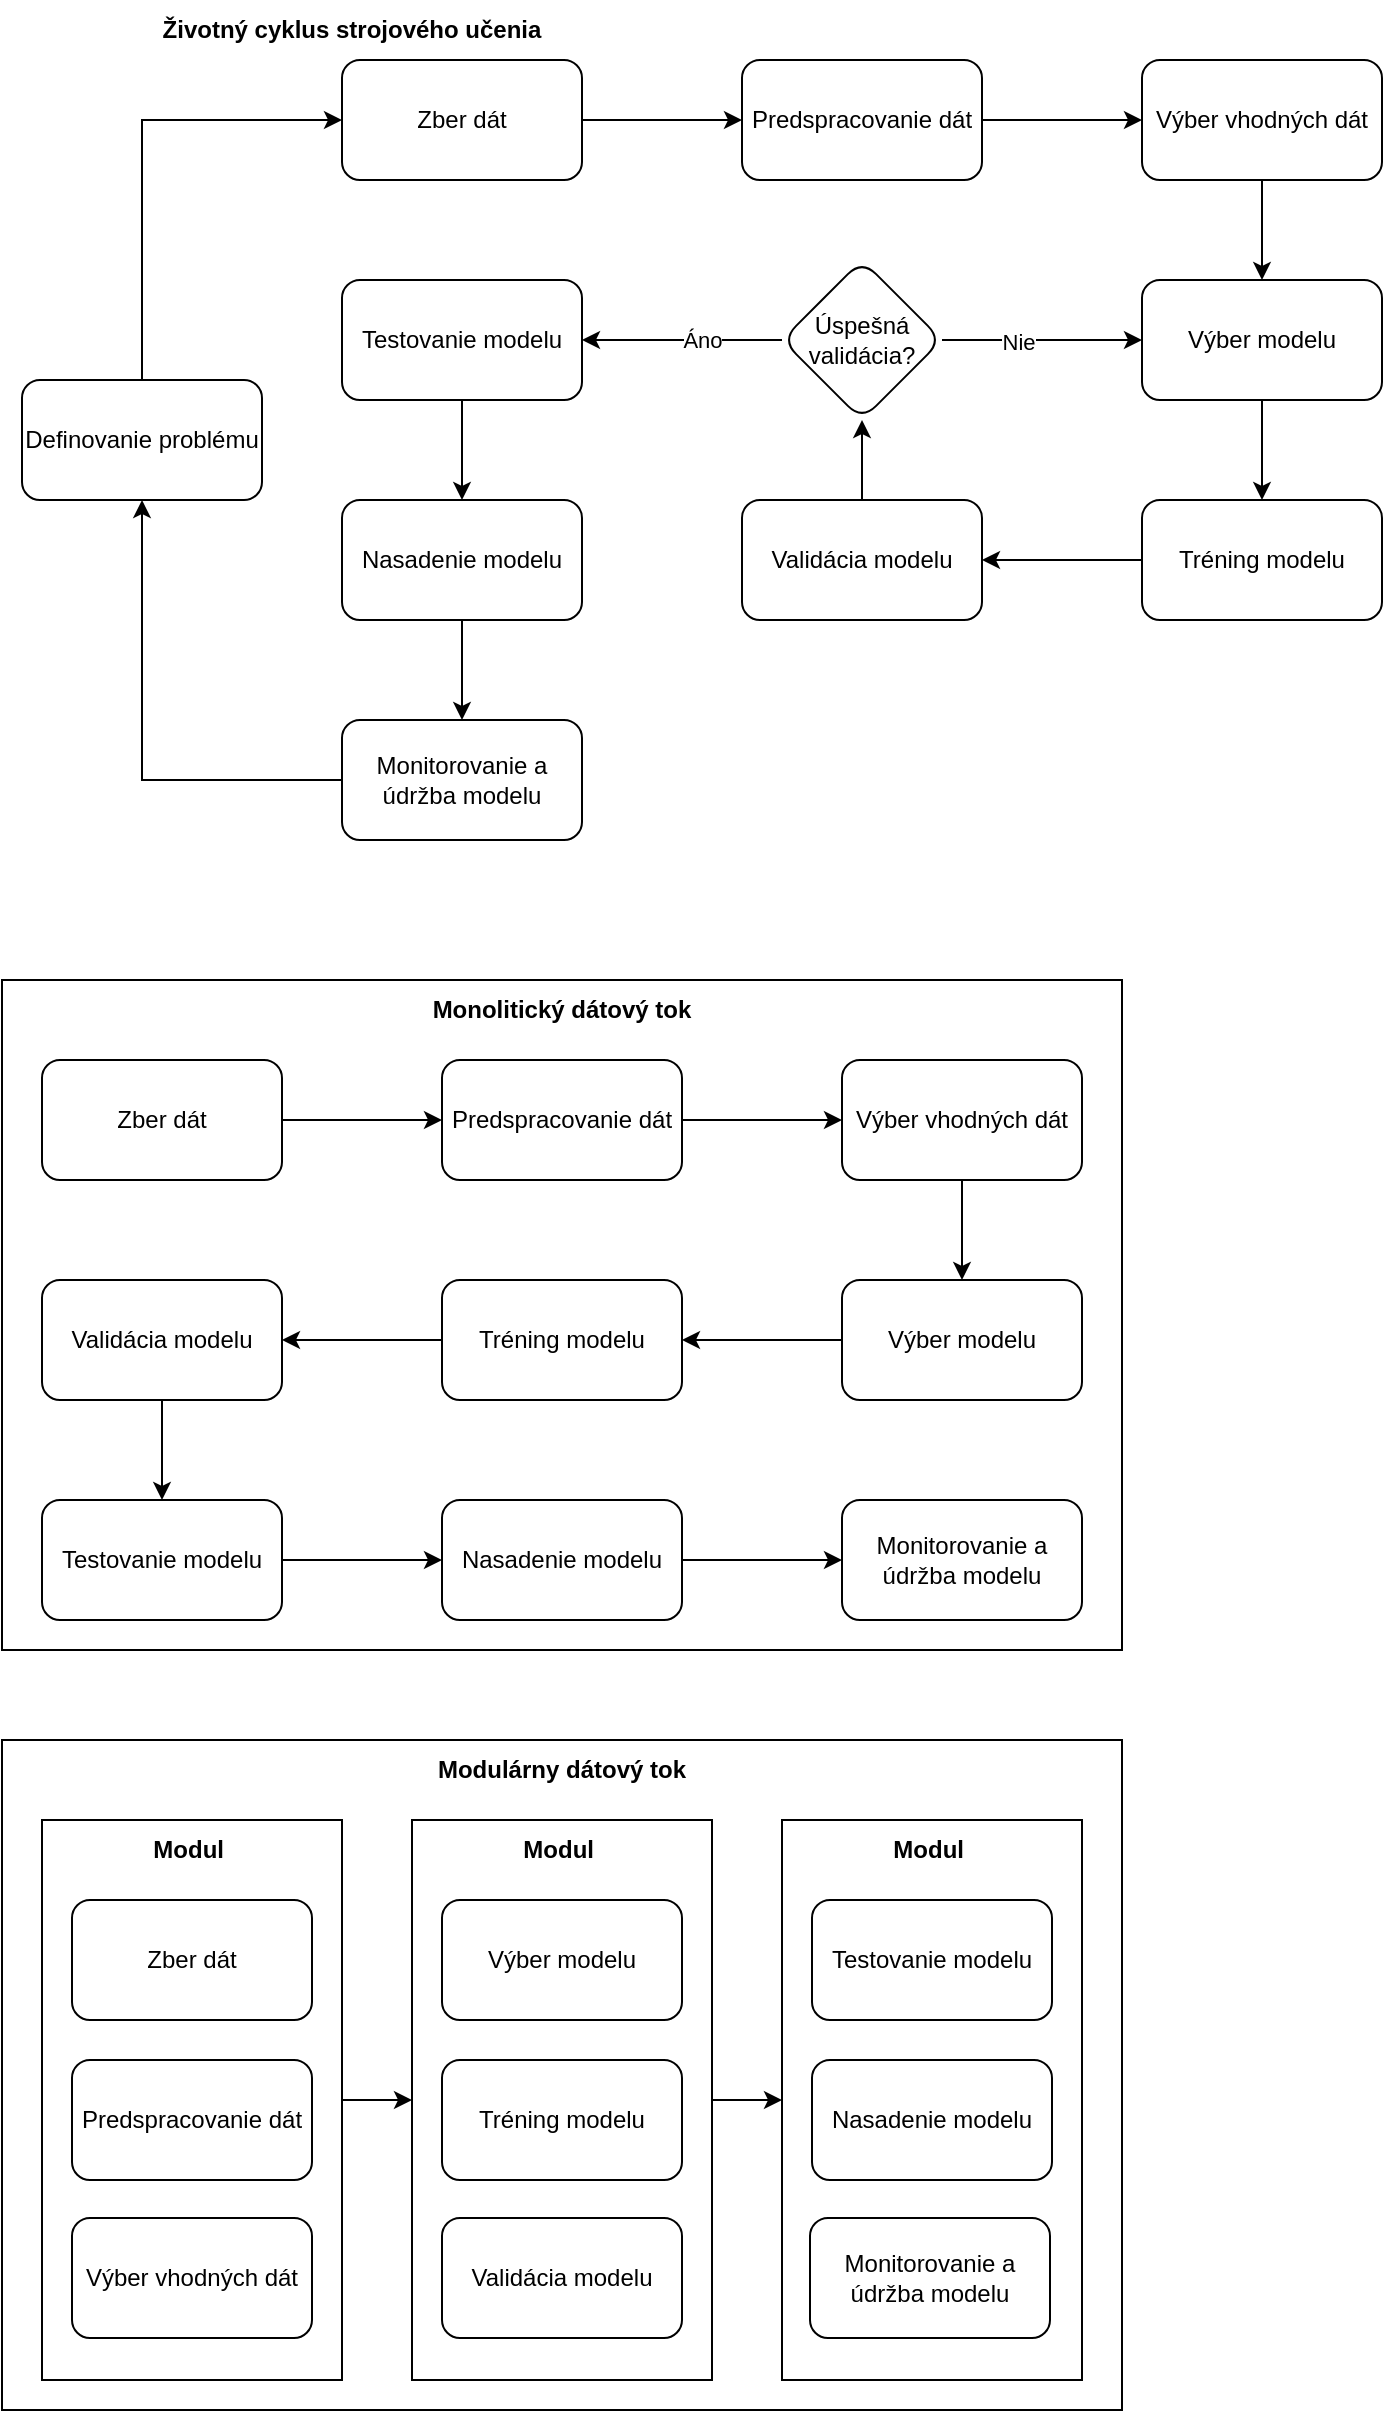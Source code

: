 <mxfile version="24.7.17">
  <diagram name="Page-1" id="I-PgFHBz6PznP9GqyPgE">
    <mxGraphModel dx="1149" dy="504" grid="1" gridSize="10" guides="1" tooltips="1" connect="1" arrows="1" fold="1" page="1" pageScale="1" pageWidth="827" pageHeight="1169" math="0" shadow="0">
      <root>
        <mxCell id="0" />
        <mxCell id="1" parent="0" />
        <mxCell id="hrvyv0_NGvWya8zJMgxE-47" value="" style="rounded=0;whiteSpace=wrap;html=1;" vertex="1" parent="1">
          <mxGeometry x="10" y="490" width="560" height="335" as="geometry" />
        </mxCell>
        <mxCell id="hrvyv0_NGvWya8zJMgxE-1" value="" style="edgeStyle=orthogonalEdgeStyle;rounded=0;orthogonalLoop=1;jettySize=auto;html=1;" edge="1" parent="1" source="hrvyv0_NGvWya8zJMgxE-2" target="hrvyv0_NGvWya8zJMgxE-4">
          <mxGeometry relative="1" as="geometry" />
        </mxCell>
        <mxCell id="hrvyv0_NGvWya8zJMgxE-2" value="Zber dát" style="rounded=1;whiteSpace=wrap;html=1;" vertex="1" parent="1">
          <mxGeometry x="180" y="30" width="120" height="60" as="geometry" />
        </mxCell>
        <mxCell id="hrvyv0_NGvWya8zJMgxE-3" value="" style="edgeStyle=orthogonalEdgeStyle;rounded=0;orthogonalLoop=1;jettySize=auto;html=1;" edge="1" parent="1" source="hrvyv0_NGvWya8zJMgxE-4" target="hrvyv0_NGvWya8zJMgxE-6">
          <mxGeometry relative="1" as="geometry" />
        </mxCell>
        <mxCell id="hrvyv0_NGvWya8zJMgxE-4" value="Predspracovanie dát" style="whiteSpace=wrap;html=1;rounded=1;" vertex="1" parent="1">
          <mxGeometry x="380" y="30" width="120" height="60" as="geometry" />
        </mxCell>
        <mxCell id="hrvyv0_NGvWya8zJMgxE-5" value="" style="edgeStyle=orthogonalEdgeStyle;rounded=0;orthogonalLoop=1;jettySize=auto;html=1;" edge="1" parent="1" source="hrvyv0_NGvWya8zJMgxE-6" target="hrvyv0_NGvWya8zJMgxE-8">
          <mxGeometry relative="1" as="geometry" />
        </mxCell>
        <mxCell id="hrvyv0_NGvWya8zJMgxE-6" value="Výber vhodných dát" style="whiteSpace=wrap;html=1;rounded=1;" vertex="1" parent="1">
          <mxGeometry x="580" y="30" width="120" height="60" as="geometry" />
        </mxCell>
        <mxCell id="hrvyv0_NGvWya8zJMgxE-7" value="" style="edgeStyle=orthogonalEdgeStyle;rounded=0;orthogonalLoop=1;jettySize=auto;html=1;" edge="1" parent="1" source="hrvyv0_NGvWya8zJMgxE-8" target="hrvyv0_NGvWya8zJMgxE-10">
          <mxGeometry relative="1" as="geometry" />
        </mxCell>
        <mxCell id="hrvyv0_NGvWya8zJMgxE-8" value="Výber modelu" style="whiteSpace=wrap;html=1;rounded=1;" vertex="1" parent="1">
          <mxGeometry x="580" y="140" width="120" height="60" as="geometry" />
        </mxCell>
        <mxCell id="hrvyv0_NGvWya8zJMgxE-9" value="" style="edgeStyle=orthogonalEdgeStyle;rounded=0;orthogonalLoop=1;jettySize=auto;html=1;" edge="1" parent="1" source="hrvyv0_NGvWya8zJMgxE-10" target="hrvyv0_NGvWya8zJMgxE-12">
          <mxGeometry relative="1" as="geometry" />
        </mxCell>
        <mxCell id="hrvyv0_NGvWya8zJMgxE-10" value="Tréning modelu" style="whiteSpace=wrap;html=1;rounded=1;" vertex="1" parent="1">
          <mxGeometry x="580" y="250" width="120" height="60" as="geometry" />
        </mxCell>
        <mxCell id="hrvyv0_NGvWya8zJMgxE-11" value="" style="edgeStyle=orthogonalEdgeStyle;rounded=0;orthogonalLoop=1;jettySize=auto;html=1;" edge="1" parent="1" source="hrvyv0_NGvWya8zJMgxE-12" target="hrvyv0_NGvWya8zJMgxE-17">
          <mxGeometry relative="1" as="geometry" />
        </mxCell>
        <mxCell id="hrvyv0_NGvWya8zJMgxE-12" value="Validácia modelu" style="whiteSpace=wrap;html=1;rounded=1;" vertex="1" parent="1">
          <mxGeometry x="380" y="250" width="120" height="60" as="geometry" />
        </mxCell>
        <mxCell id="hrvyv0_NGvWya8zJMgxE-13" value="" style="edgeStyle=orthogonalEdgeStyle;rounded=0;orthogonalLoop=1;jettySize=auto;html=1;" edge="1" parent="1" source="hrvyv0_NGvWya8zJMgxE-17" target="hrvyv0_NGvWya8zJMgxE-19">
          <mxGeometry relative="1" as="geometry" />
        </mxCell>
        <mxCell id="hrvyv0_NGvWya8zJMgxE-14" value="Áno" style="edgeLabel;html=1;align=center;verticalAlign=middle;resizable=0;points=[];" vertex="1" connectable="0" parent="hrvyv0_NGvWya8zJMgxE-13">
          <mxGeometry x="-0.2" relative="1" as="geometry">
            <mxPoint as="offset" />
          </mxGeometry>
        </mxCell>
        <mxCell id="hrvyv0_NGvWya8zJMgxE-15" style="edgeStyle=orthogonalEdgeStyle;rounded=0;orthogonalLoop=1;jettySize=auto;html=1;exitX=1;exitY=0.5;exitDx=0;exitDy=0;entryX=0;entryY=0.5;entryDx=0;entryDy=0;" edge="1" parent="1" source="hrvyv0_NGvWya8zJMgxE-17" target="hrvyv0_NGvWya8zJMgxE-8">
          <mxGeometry relative="1" as="geometry" />
        </mxCell>
        <mxCell id="hrvyv0_NGvWya8zJMgxE-16" value="Nie" style="edgeLabel;html=1;align=center;verticalAlign=middle;resizable=0;points=[];" vertex="1" connectable="0" parent="hrvyv0_NGvWya8zJMgxE-15">
          <mxGeometry x="-0.24" y="-1" relative="1" as="geometry">
            <mxPoint as="offset" />
          </mxGeometry>
        </mxCell>
        <mxCell id="hrvyv0_NGvWya8zJMgxE-17" value="Úspešná validácia?" style="rhombus;whiteSpace=wrap;html=1;rounded=1;" vertex="1" parent="1">
          <mxGeometry x="400" y="130" width="80" height="80" as="geometry" />
        </mxCell>
        <mxCell id="hrvyv0_NGvWya8zJMgxE-18" value="" style="edgeStyle=orthogonalEdgeStyle;rounded=0;orthogonalLoop=1;jettySize=auto;html=1;" edge="1" parent="1" source="hrvyv0_NGvWya8zJMgxE-19" target="hrvyv0_NGvWya8zJMgxE-21">
          <mxGeometry relative="1" as="geometry" />
        </mxCell>
        <mxCell id="hrvyv0_NGvWya8zJMgxE-19" value="Testovanie modelu" style="whiteSpace=wrap;html=1;rounded=1;" vertex="1" parent="1">
          <mxGeometry x="180" y="140" width="120" height="60" as="geometry" />
        </mxCell>
        <mxCell id="hrvyv0_NGvWya8zJMgxE-20" value="" style="edgeStyle=orthogonalEdgeStyle;rounded=0;orthogonalLoop=1;jettySize=auto;html=1;" edge="1" parent="1" source="hrvyv0_NGvWya8zJMgxE-21" target="hrvyv0_NGvWya8zJMgxE-22">
          <mxGeometry relative="1" as="geometry" />
        </mxCell>
        <mxCell id="hrvyv0_NGvWya8zJMgxE-21" value="Nasadenie modelu" style="whiteSpace=wrap;html=1;rounded=1;" vertex="1" parent="1">
          <mxGeometry x="180" y="250" width="120" height="60" as="geometry" />
        </mxCell>
        <mxCell id="hrvyv0_NGvWya8zJMgxE-49" style="edgeStyle=orthogonalEdgeStyle;rounded=0;orthogonalLoop=1;jettySize=auto;html=1;exitX=0;exitY=0.5;exitDx=0;exitDy=0;" edge="1" parent="1" source="hrvyv0_NGvWya8zJMgxE-22" target="hrvyv0_NGvWya8zJMgxE-48">
          <mxGeometry relative="1" as="geometry" />
        </mxCell>
        <mxCell id="hrvyv0_NGvWya8zJMgxE-22" value="Monitorovanie a údržba modelu" style="whiteSpace=wrap;html=1;rounded=1;" vertex="1" parent="1">
          <mxGeometry x="180" y="360" width="120" height="60" as="geometry" />
        </mxCell>
        <mxCell id="hrvyv0_NGvWya8zJMgxE-23" value="" style="edgeStyle=orthogonalEdgeStyle;rounded=0;orthogonalLoop=1;jettySize=auto;html=1;" edge="1" parent="1" source="hrvyv0_NGvWya8zJMgxE-24" target="hrvyv0_NGvWya8zJMgxE-26">
          <mxGeometry relative="1" as="geometry" />
        </mxCell>
        <mxCell id="hrvyv0_NGvWya8zJMgxE-24" value="Zber dát" style="rounded=1;whiteSpace=wrap;html=1;" vertex="1" parent="1">
          <mxGeometry x="30" y="530" width="120" height="60" as="geometry" />
        </mxCell>
        <mxCell id="hrvyv0_NGvWya8zJMgxE-25" value="" style="edgeStyle=orthogonalEdgeStyle;rounded=0;orthogonalLoop=1;jettySize=auto;html=1;" edge="1" parent="1" source="hrvyv0_NGvWya8zJMgxE-26" target="hrvyv0_NGvWya8zJMgxE-28">
          <mxGeometry relative="1" as="geometry" />
        </mxCell>
        <mxCell id="hrvyv0_NGvWya8zJMgxE-26" value="Predspracovanie dát" style="whiteSpace=wrap;html=1;rounded=1;" vertex="1" parent="1">
          <mxGeometry x="230" y="530" width="120" height="60" as="geometry" />
        </mxCell>
        <mxCell id="hrvyv0_NGvWya8zJMgxE-27" value="" style="edgeStyle=orthogonalEdgeStyle;rounded=0;orthogonalLoop=1;jettySize=auto;html=1;" edge="1" parent="1" source="hrvyv0_NGvWya8zJMgxE-28" target="hrvyv0_NGvWya8zJMgxE-30">
          <mxGeometry relative="1" as="geometry" />
        </mxCell>
        <mxCell id="hrvyv0_NGvWya8zJMgxE-28" value="Výber vhodných dát" style="whiteSpace=wrap;html=1;rounded=1;" vertex="1" parent="1">
          <mxGeometry x="430" y="530" width="120" height="60" as="geometry" />
        </mxCell>
        <mxCell id="hrvyv0_NGvWya8zJMgxE-29" value="" style="edgeStyle=orthogonalEdgeStyle;rounded=0;orthogonalLoop=1;jettySize=auto;html=1;" edge="1" parent="1" source="hrvyv0_NGvWya8zJMgxE-30" target="hrvyv0_NGvWya8zJMgxE-32">
          <mxGeometry relative="1" as="geometry" />
        </mxCell>
        <mxCell id="hrvyv0_NGvWya8zJMgxE-30" value="Výber modelu" style="whiteSpace=wrap;html=1;rounded=1;" vertex="1" parent="1">
          <mxGeometry x="430" y="640" width="120" height="60" as="geometry" />
        </mxCell>
        <mxCell id="hrvyv0_NGvWya8zJMgxE-31" value="" style="edgeStyle=orthogonalEdgeStyle;rounded=0;orthogonalLoop=1;jettySize=auto;html=1;" edge="1" parent="1" source="hrvyv0_NGvWya8zJMgxE-32" target="hrvyv0_NGvWya8zJMgxE-34">
          <mxGeometry relative="1" as="geometry" />
        </mxCell>
        <mxCell id="hrvyv0_NGvWya8zJMgxE-32" value="Tréning modelu" style="whiteSpace=wrap;html=1;rounded=1;" vertex="1" parent="1">
          <mxGeometry x="230" y="640" width="120" height="60" as="geometry" />
        </mxCell>
        <mxCell id="hrvyv0_NGvWya8zJMgxE-45" style="edgeStyle=orthogonalEdgeStyle;rounded=0;orthogonalLoop=1;jettySize=auto;html=1;exitX=0.5;exitY=1;exitDx=0;exitDy=0;" edge="1" parent="1" source="hrvyv0_NGvWya8zJMgxE-34" target="hrvyv0_NGvWya8zJMgxE-41">
          <mxGeometry relative="1" as="geometry" />
        </mxCell>
        <mxCell id="hrvyv0_NGvWya8zJMgxE-34" value="Validácia modelu" style="whiteSpace=wrap;html=1;rounded=1;" vertex="1" parent="1">
          <mxGeometry x="30" y="640" width="120" height="60" as="geometry" />
        </mxCell>
        <mxCell id="hrvyv0_NGvWya8zJMgxE-40" value="" style="edgeStyle=orthogonalEdgeStyle;rounded=0;orthogonalLoop=1;jettySize=auto;html=1;" edge="1" parent="1" source="hrvyv0_NGvWya8zJMgxE-41" target="hrvyv0_NGvWya8zJMgxE-43">
          <mxGeometry relative="1" as="geometry" />
        </mxCell>
        <mxCell id="hrvyv0_NGvWya8zJMgxE-41" value="Testovanie modelu" style="whiteSpace=wrap;html=1;rounded=1;" vertex="1" parent="1">
          <mxGeometry x="30" y="750" width="120" height="60" as="geometry" />
        </mxCell>
        <mxCell id="hrvyv0_NGvWya8zJMgxE-42" value="" style="edgeStyle=orthogonalEdgeStyle;rounded=0;orthogonalLoop=1;jettySize=auto;html=1;" edge="1" parent="1" source="hrvyv0_NGvWya8zJMgxE-43" target="hrvyv0_NGvWya8zJMgxE-44">
          <mxGeometry relative="1" as="geometry" />
        </mxCell>
        <mxCell id="hrvyv0_NGvWya8zJMgxE-43" value="Nasadenie modelu" style="whiteSpace=wrap;html=1;rounded=1;" vertex="1" parent="1">
          <mxGeometry x="230" y="750" width="120" height="60" as="geometry" />
        </mxCell>
        <mxCell id="hrvyv0_NGvWya8zJMgxE-44" value="Monitorovanie a údržba modelu" style="whiteSpace=wrap;html=1;rounded=1;" vertex="1" parent="1">
          <mxGeometry x="430" y="750" width="120" height="60" as="geometry" />
        </mxCell>
        <mxCell id="hrvyv0_NGvWya8zJMgxE-50" style="edgeStyle=orthogonalEdgeStyle;rounded=0;orthogonalLoop=1;jettySize=auto;html=1;exitX=0.5;exitY=0;exitDx=0;exitDy=0;entryX=0;entryY=0.5;entryDx=0;entryDy=0;" edge="1" parent="1" source="hrvyv0_NGvWya8zJMgxE-48" target="hrvyv0_NGvWya8zJMgxE-2">
          <mxGeometry relative="1" as="geometry" />
        </mxCell>
        <mxCell id="hrvyv0_NGvWya8zJMgxE-48" value="Definovanie problému" style="whiteSpace=wrap;html=1;rounded=1;" vertex="1" parent="1">
          <mxGeometry x="20" y="190" width="120" height="60" as="geometry" />
        </mxCell>
        <mxCell id="hrvyv0_NGvWya8zJMgxE-52" value="&lt;b&gt;Monolitický dátový tok&lt;/b&gt;" style="text;html=1;align=center;verticalAlign=middle;whiteSpace=wrap;rounded=0;" vertex="1" parent="1">
          <mxGeometry x="220" y="490" width="140" height="30" as="geometry" />
        </mxCell>
        <mxCell id="hrvyv0_NGvWya8zJMgxE-53" value="&lt;b&gt;Životný cyklus strojového učenia&lt;/b&gt;" style="text;html=1;align=center;verticalAlign=middle;whiteSpace=wrap;rounded=0;" vertex="1" parent="1">
          <mxGeometry x="80" width="210" height="30" as="geometry" />
        </mxCell>
        <mxCell id="hrvyv0_NGvWya8zJMgxE-54" value="" style="rounded=0;whiteSpace=wrap;html=1;" vertex="1" parent="1">
          <mxGeometry x="10" y="870" width="560" height="335" as="geometry" />
        </mxCell>
        <mxCell id="hrvyv0_NGvWya8zJMgxE-55" value="&lt;b&gt;Modulárny dátový tok&lt;/b&gt;" style="text;html=1;align=center;verticalAlign=middle;whiteSpace=wrap;rounded=0;" vertex="1" parent="1">
          <mxGeometry x="220" y="870" width="140" height="30" as="geometry" />
        </mxCell>
        <mxCell id="hrvyv0_NGvWya8zJMgxE-74" style="edgeStyle=orthogonalEdgeStyle;rounded=0;orthogonalLoop=1;jettySize=auto;html=1;exitX=1;exitY=0.5;exitDx=0;exitDy=0;entryX=0;entryY=0.5;entryDx=0;entryDy=0;" edge="1" parent="1" source="hrvyv0_NGvWya8zJMgxE-56" target="hrvyv0_NGvWya8zJMgxE-57">
          <mxGeometry relative="1" as="geometry" />
        </mxCell>
        <mxCell id="hrvyv0_NGvWya8zJMgxE-56" value="" style="rounded=0;whiteSpace=wrap;html=1;" vertex="1" parent="1">
          <mxGeometry x="30" y="910" width="150" height="280" as="geometry" />
        </mxCell>
        <mxCell id="hrvyv0_NGvWya8zJMgxE-75" style="edgeStyle=orthogonalEdgeStyle;rounded=0;orthogonalLoop=1;jettySize=auto;html=1;exitX=1;exitY=0.5;exitDx=0;exitDy=0;entryX=0;entryY=0.5;entryDx=0;entryDy=0;" edge="1" parent="1" source="hrvyv0_NGvWya8zJMgxE-57" target="hrvyv0_NGvWya8zJMgxE-58">
          <mxGeometry relative="1" as="geometry" />
        </mxCell>
        <mxCell id="hrvyv0_NGvWya8zJMgxE-57" value="" style="rounded=0;whiteSpace=wrap;html=1;" vertex="1" parent="1">
          <mxGeometry x="215" y="910" width="150" height="280" as="geometry" />
        </mxCell>
        <mxCell id="hrvyv0_NGvWya8zJMgxE-58" value="" style="rounded=0;whiteSpace=wrap;html=1;" vertex="1" parent="1">
          <mxGeometry x="400" y="910" width="150" height="280" as="geometry" />
        </mxCell>
        <mxCell id="hrvyv0_NGvWya8zJMgxE-59" value="&lt;b&gt;Modul&amp;nbsp;&lt;/b&gt;" style="text;html=1;align=center;verticalAlign=middle;whiteSpace=wrap;rounded=0;" vertex="1" parent="1">
          <mxGeometry x="75" y="910" width="60" height="30" as="geometry" />
        </mxCell>
        <mxCell id="hrvyv0_NGvWya8zJMgxE-60" value="&lt;b&gt;Modul&amp;nbsp;&lt;/b&gt;" style="text;html=1;align=center;verticalAlign=middle;whiteSpace=wrap;rounded=0;" vertex="1" parent="1">
          <mxGeometry x="260" y="910" width="60" height="30" as="geometry" />
        </mxCell>
        <mxCell id="hrvyv0_NGvWya8zJMgxE-61" value="&lt;b&gt;Modul&amp;nbsp;&lt;/b&gt;" style="text;html=1;align=center;verticalAlign=middle;whiteSpace=wrap;rounded=0;" vertex="1" parent="1">
          <mxGeometry x="445" y="910" width="60" height="30" as="geometry" />
        </mxCell>
        <mxCell id="hrvyv0_NGvWya8zJMgxE-62" value="Zber dát" style="rounded=1;whiteSpace=wrap;html=1;" vertex="1" parent="1">
          <mxGeometry x="45" y="950" width="120" height="60" as="geometry" />
        </mxCell>
        <mxCell id="hrvyv0_NGvWya8zJMgxE-65" value="Predspracovanie dát" style="whiteSpace=wrap;html=1;rounded=1;" vertex="1" parent="1">
          <mxGeometry x="45" y="1030" width="120" height="60" as="geometry" />
        </mxCell>
        <mxCell id="hrvyv0_NGvWya8zJMgxE-66" value="Výber vhodných dát" style="whiteSpace=wrap;html=1;rounded=1;" vertex="1" parent="1">
          <mxGeometry x="45" y="1109" width="120" height="60" as="geometry" />
        </mxCell>
        <mxCell id="hrvyv0_NGvWya8zJMgxE-67" value="Výber modelu" style="whiteSpace=wrap;html=1;rounded=1;" vertex="1" parent="1">
          <mxGeometry x="230" y="950" width="120" height="60" as="geometry" />
        </mxCell>
        <mxCell id="hrvyv0_NGvWya8zJMgxE-68" value="Tréning modelu" style="whiteSpace=wrap;html=1;rounded=1;" vertex="1" parent="1">
          <mxGeometry x="230" y="1030" width="120" height="60" as="geometry" />
        </mxCell>
        <mxCell id="hrvyv0_NGvWya8zJMgxE-69" value="Validácia modelu" style="whiteSpace=wrap;html=1;rounded=1;" vertex="1" parent="1">
          <mxGeometry x="230" y="1109" width="120" height="60" as="geometry" />
        </mxCell>
        <mxCell id="hrvyv0_NGvWya8zJMgxE-70" value="Testovanie modelu" style="whiteSpace=wrap;html=1;rounded=1;" vertex="1" parent="1">
          <mxGeometry x="415" y="950" width="120" height="60" as="geometry" />
        </mxCell>
        <mxCell id="hrvyv0_NGvWya8zJMgxE-71" value="Nasadenie modelu" style="whiteSpace=wrap;html=1;rounded=1;" vertex="1" parent="1">
          <mxGeometry x="415" y="1030" width="120" height="60" as="geometry" />
        </mxCell>
        <mxCell id="hrvyv0_NGvWya8zJMgxE-72" value="Monitorovanie a údržba modelu" style="whiteSpace=wrap;html=1;rounded=1;" vertex="1" parent="1">
          <mxGeometry x="414" y="1109" width="120" height="60" as="geometry" />
        </mxCell>
      </root>
    </mxGraphModel>
  </diagram>
</mxfile>
